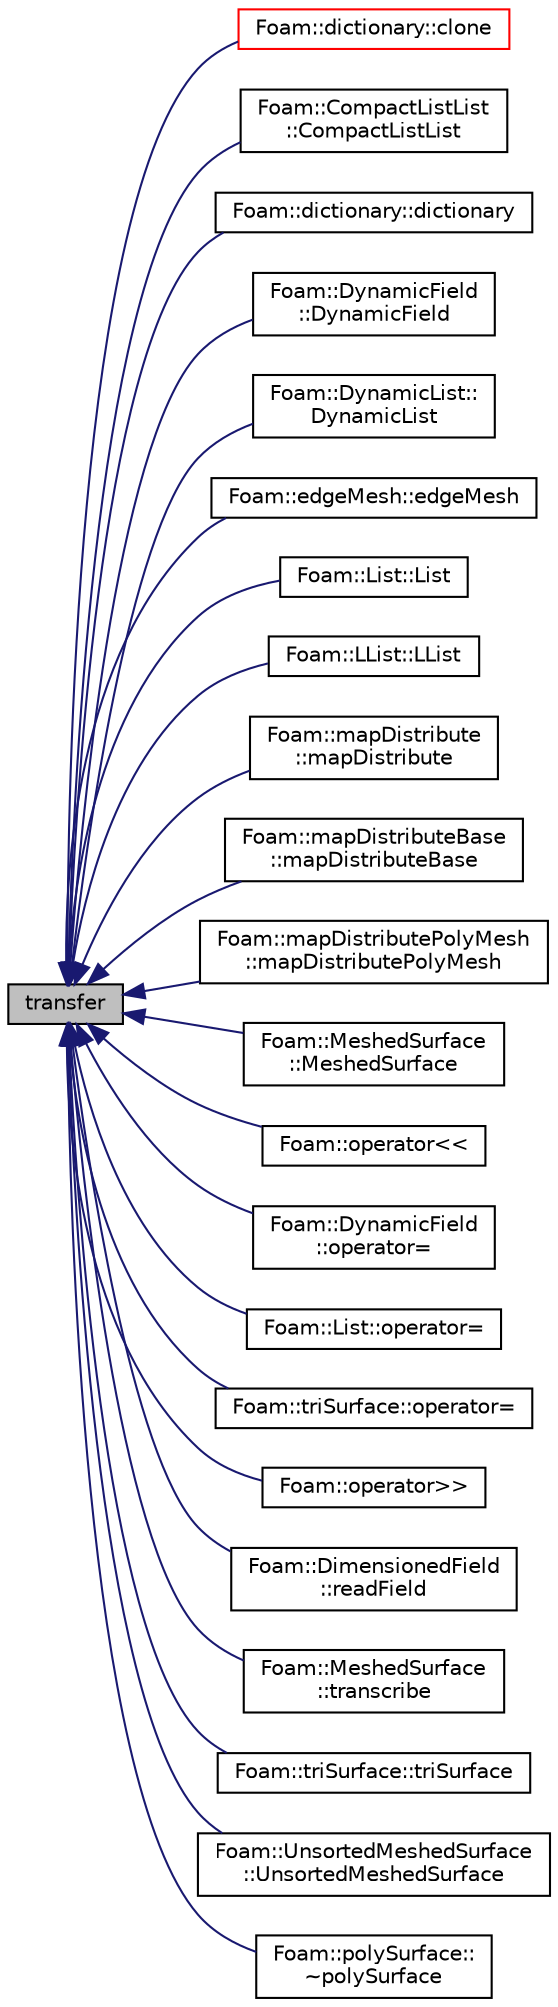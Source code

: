 digraph "transfer"
{
  bgcolor="transparent";
  edge [fontname="Helvetica",fontsize="10",labelfontname="Helvetica",labelfontsize="10"];
  node [fontname="Helvetica",fontsize="10",shape=record];
  rankdir="LR";
  Node1 [label="transfer",height=0.2,width=0.4,color="black", fillcolor="grey75", style="filled" fontcolor="black"];
  Node1 -> Node2 [dir="back",color="midnightblue",fontsize="10",style="solid",fontname="Helvetica"];
  Node2 [label="Foam::dictionary::clone",height=0.2,width=0.4,color="red",URL="$classFoam_1_1dictionary.html#a728e0e50c689f10d3439d90fc1e74020",tooltip="Construct and return clone. "];
  Node1 -> Node3 [dir="back",color="midnightblue",fontsize="10",style="solid",fontname="Helvetica"];
  Node3 [label="Foam::CompactListList\l::CompactListList",height=0.2,width=0.4,color="black",URL="$classFoam_1_1CompactListList.html#a9e794fc8e033d7870afef2a3104feddd",tooltip="Construct as copy or re-use as specified. "];
  Node1 -> Node4 [dir="back",color="midnightblue",fontsize="10",style="solid",fontname="Helvetica"];
  Node4 [label="Foam::dictionary::dictionary",height=0.2,width=0.4,color="black",URL="$classFoam_1_1dictionary.html#ac95efaf0402e316687975b246ac6670e",tooltip="Move construct top-level dictionary. "];
  Node1 -> Node5 [dir="back",color="midnightblue",fontsize="10",style="solid",fontname="Helvetica"];
  Node5 [label="Foam::DynamicField\l::DynamicField",height=0.2,width=0.4,color="black",URL="$classFoam_1_1DynamicField.html#ada78bee91dcf8c67e795ab6eab65d245",tooltip="Construct by 1 to 1 mapping from the given field. "];
  Node1 -> Node6 [dir="back",color="midnightblue",fontsize="10",style="solid",fontname="Helvetica"];
  Node6 [label="Foam::DynamicList::\lDynamicList",height=0.2,width=0.4,color="black",URL="$classFoam_1_1DynamicList.html#afaf73761aba304ea439cf0d1d634a196",tooltip="Move construct from List. "];
  Node1 -> Node7 [dir="back",color="midnightblue",fontsize="10",style="solid",fontname="Helvetica"];
  Node7 [label="Foam::edgeMesh::edgeMesh",height=0.2,width=0.4,color="black",URL="$classFoam_1_1edgeMesh.html#a4214d77f834e8d533395394642037ba8",tooltip="Copy construct from components. "];
  Node1 -> Node8 [dir="back",color="midnightblue",fontsize="10",style="solid",fontname="Helvetica"];
  Node8 [label="Foam::List::List",height=0.2,width=0.4,color="black",URL="$classFoam_1_1List.html#a6ff9fa97d49625660f3a0e6acdb95244",tooltip="Move construct from SortableList. "];
  Node1 -> Node9 [dir="back",color="midnightblue",fontsize="10",style="solid",fontname="Helvetica"];
  Node9 [label="Foam::LList::LList",height=0.2,width=0.4,color="black",URL="$classFoam_1_1LList.html#a5e7f5d172fba1b9314a8ed6f89c73dbd",tooltip="Copy construct from an initializer list. "];
  Node1 -> Node10 [dir="back",color="midnightblue",fontsize="10",style="solid",fontname="Helvetica"];
  Node10 [label="Foam::mapDistribute\l::mapDistribute",height=0.2,width=0.4,color="black",URL="$classFoam_1_1mapDistribute.html#a46a839aec43163a9abac8311f1c9f93a",tooltip="Move construct from components. "];
  Node1 -> Node11 [dir="back",color="midnightblue",fontsize="10",style="solid",fontname="Helvetica"];
  Node11 [label="Foam::mapDistributeBase\l::mapDistributeBase",height=0.2,width=0.4,color="black",URL="$classFoam_1_1mapDistributeBase.html#ad06c4779af8a69ca80d18ab8983a342e",tooltip="Construct from components. "];
  Node1 -> Node12 [dir="back",color="midnightblue",fontsize="10",style="solid",fontname="Helvetica"];
  Node12 [label="Foam::mapDistributePolyMesh\l::mapDistributePolyMesh",height=0.2,width=0.4,color="black",URL="$classFoam_1_1mapDistributePolyMesh.html#af0b6a4b987065d699e6714caaa42cd6c",tooltip="Construct from components. Note that mesh has to be changed already. "];
  Node1 -> Node13 [dir="back",color="midnightblue",fontsize="10",style="solid",fontname="Helvetica"];
  Node13 [label="Foam::MeshedSurface\l::MeshedSurface",height=0.2,width=0.4,color="black",URL="$classFoam_1_1MeshedSurface.html#a0211259b2e763068701836460b4df5b5",tooltip="Move construct from an UnsortedMeshedSurface. "];
  Node1 -> Node14 [dir="back",color="midnightblue",fontsize="10",style="solid",fontname="Helvetica"];
  Node14 [label="Foam::operator\<\<",height=0.2,width=0.4,color="black",URL="$namespaceFoam.html#a5c544f66584f3aa49704ff7014420eea"];
  Node1 -> Node15 [dir="back",color="midnightblue",fontsize="10",style="solid",fontname="Helvetica"];
  Node15 [label="Foam::DynamicField\l::operator=",height=0.2,width=0.4,color="black",URL="$classFoam_1_1DynamicField.html#aab46defb9a633013d82b314834b67c9b",tooltip="Move assignment. "];
  Node1 -> Node16 [dir="back",color="midnightblue",fontsize="10",style="solid",fontname="Helvetica"];
  Node16 [label="Foam::List::operator=",height=0.2,width=0.4,color="black",URL="$classFoam_1_1List.html#a403cd16e651fc8abd7ce996971e53d5e",tooltip="Move assignment. Takes constant time. "];
  Node1 -> Node17 [dir="back",color="midnightblue",fontsize="10",style="solid",fontname="Helvetica"];
  Node17 [label="Foam::triSurface::operator=",height=0.2,width=0.4,color="black",URL="$classFoam_1_1triSurface.html#a02a2b40bf2f89ea05abd6642b03301d6",tooltip="Move assignment. "];
  Node1 -> Node18 [dir="back",color="midnightblue",fontsize="10",style="solid",fontname="Helvetica"];
  Node18 [label="Foam::operator\>\>",height=0.2,width=0.4,color="black",URL="$namespaceFoam.html#a12e24f2fc89f3035f2367136cf042858"];
  Node1 -> Node19 [dir="back",color="midnightblue",fontsize="10",style="solid",fontname="Helvetica"];
  Node19 [label="Foam::DimensionedField\l::readField",height=0.2,width=0.4,color="black",URL="$classFoam_1_1DimensionedField.html#a0a3dec117fcc99faf417a736c43a0bcd"];
  Node1 -> Node20 [dir="back",color="midnightblue",fontsize="10",style="solid",fontname="Helvetica"];
  Node20 [label="Foam::MeshedSurface\l::transcribe",height=0.2,width=0.4,color="black",URL="$classFoam_1_1MeshedSurface.html#a89f858f78ba8ae4e1d6388369558eb85"];
  Node1 -> Node21 [dir="back",color="midnightblue",fontsize="10",style="solid",fontname="Helvetica"];
  Node21 [label="Foam::triSurface::triSurface",height=0.2,width=0.4,color="black",URL="$classFoam_1_1triSurface.html#ae84a743179f378f4c02fbd01675e3f13",tooltip="Construct from triangles, patches, points. "];
  Node1 -> Node22 [dir="back",color="midnightblue",fontsize="10",style="solid",fontname="Helvetica"];
  Node22 [label="Foam::UnsortedMeshedSurface\l::UnsortedMeshedSurface",height=0.2,width=0.4,color="black",URL="$classFoam_1_1UnsortedMeshedSurface.html#a3f498edf19fa4fa505edb800e18df74c",tooltip="Move construct from MeshedSurface. "];
  Node1 -> Node23 [dir="back",color="midnightblue",fontsize="10",style="solid",fontname="Helvetica"];
  Node23 [label="Foam::polySurface::\l~polySurface",height=0.2,width=0.4,color="black",URL="$classFoam_1_1polySurface.html#a4b6664a1de08e06b7c4624ef585d1de0",tooltip="Destructor. "];
}
